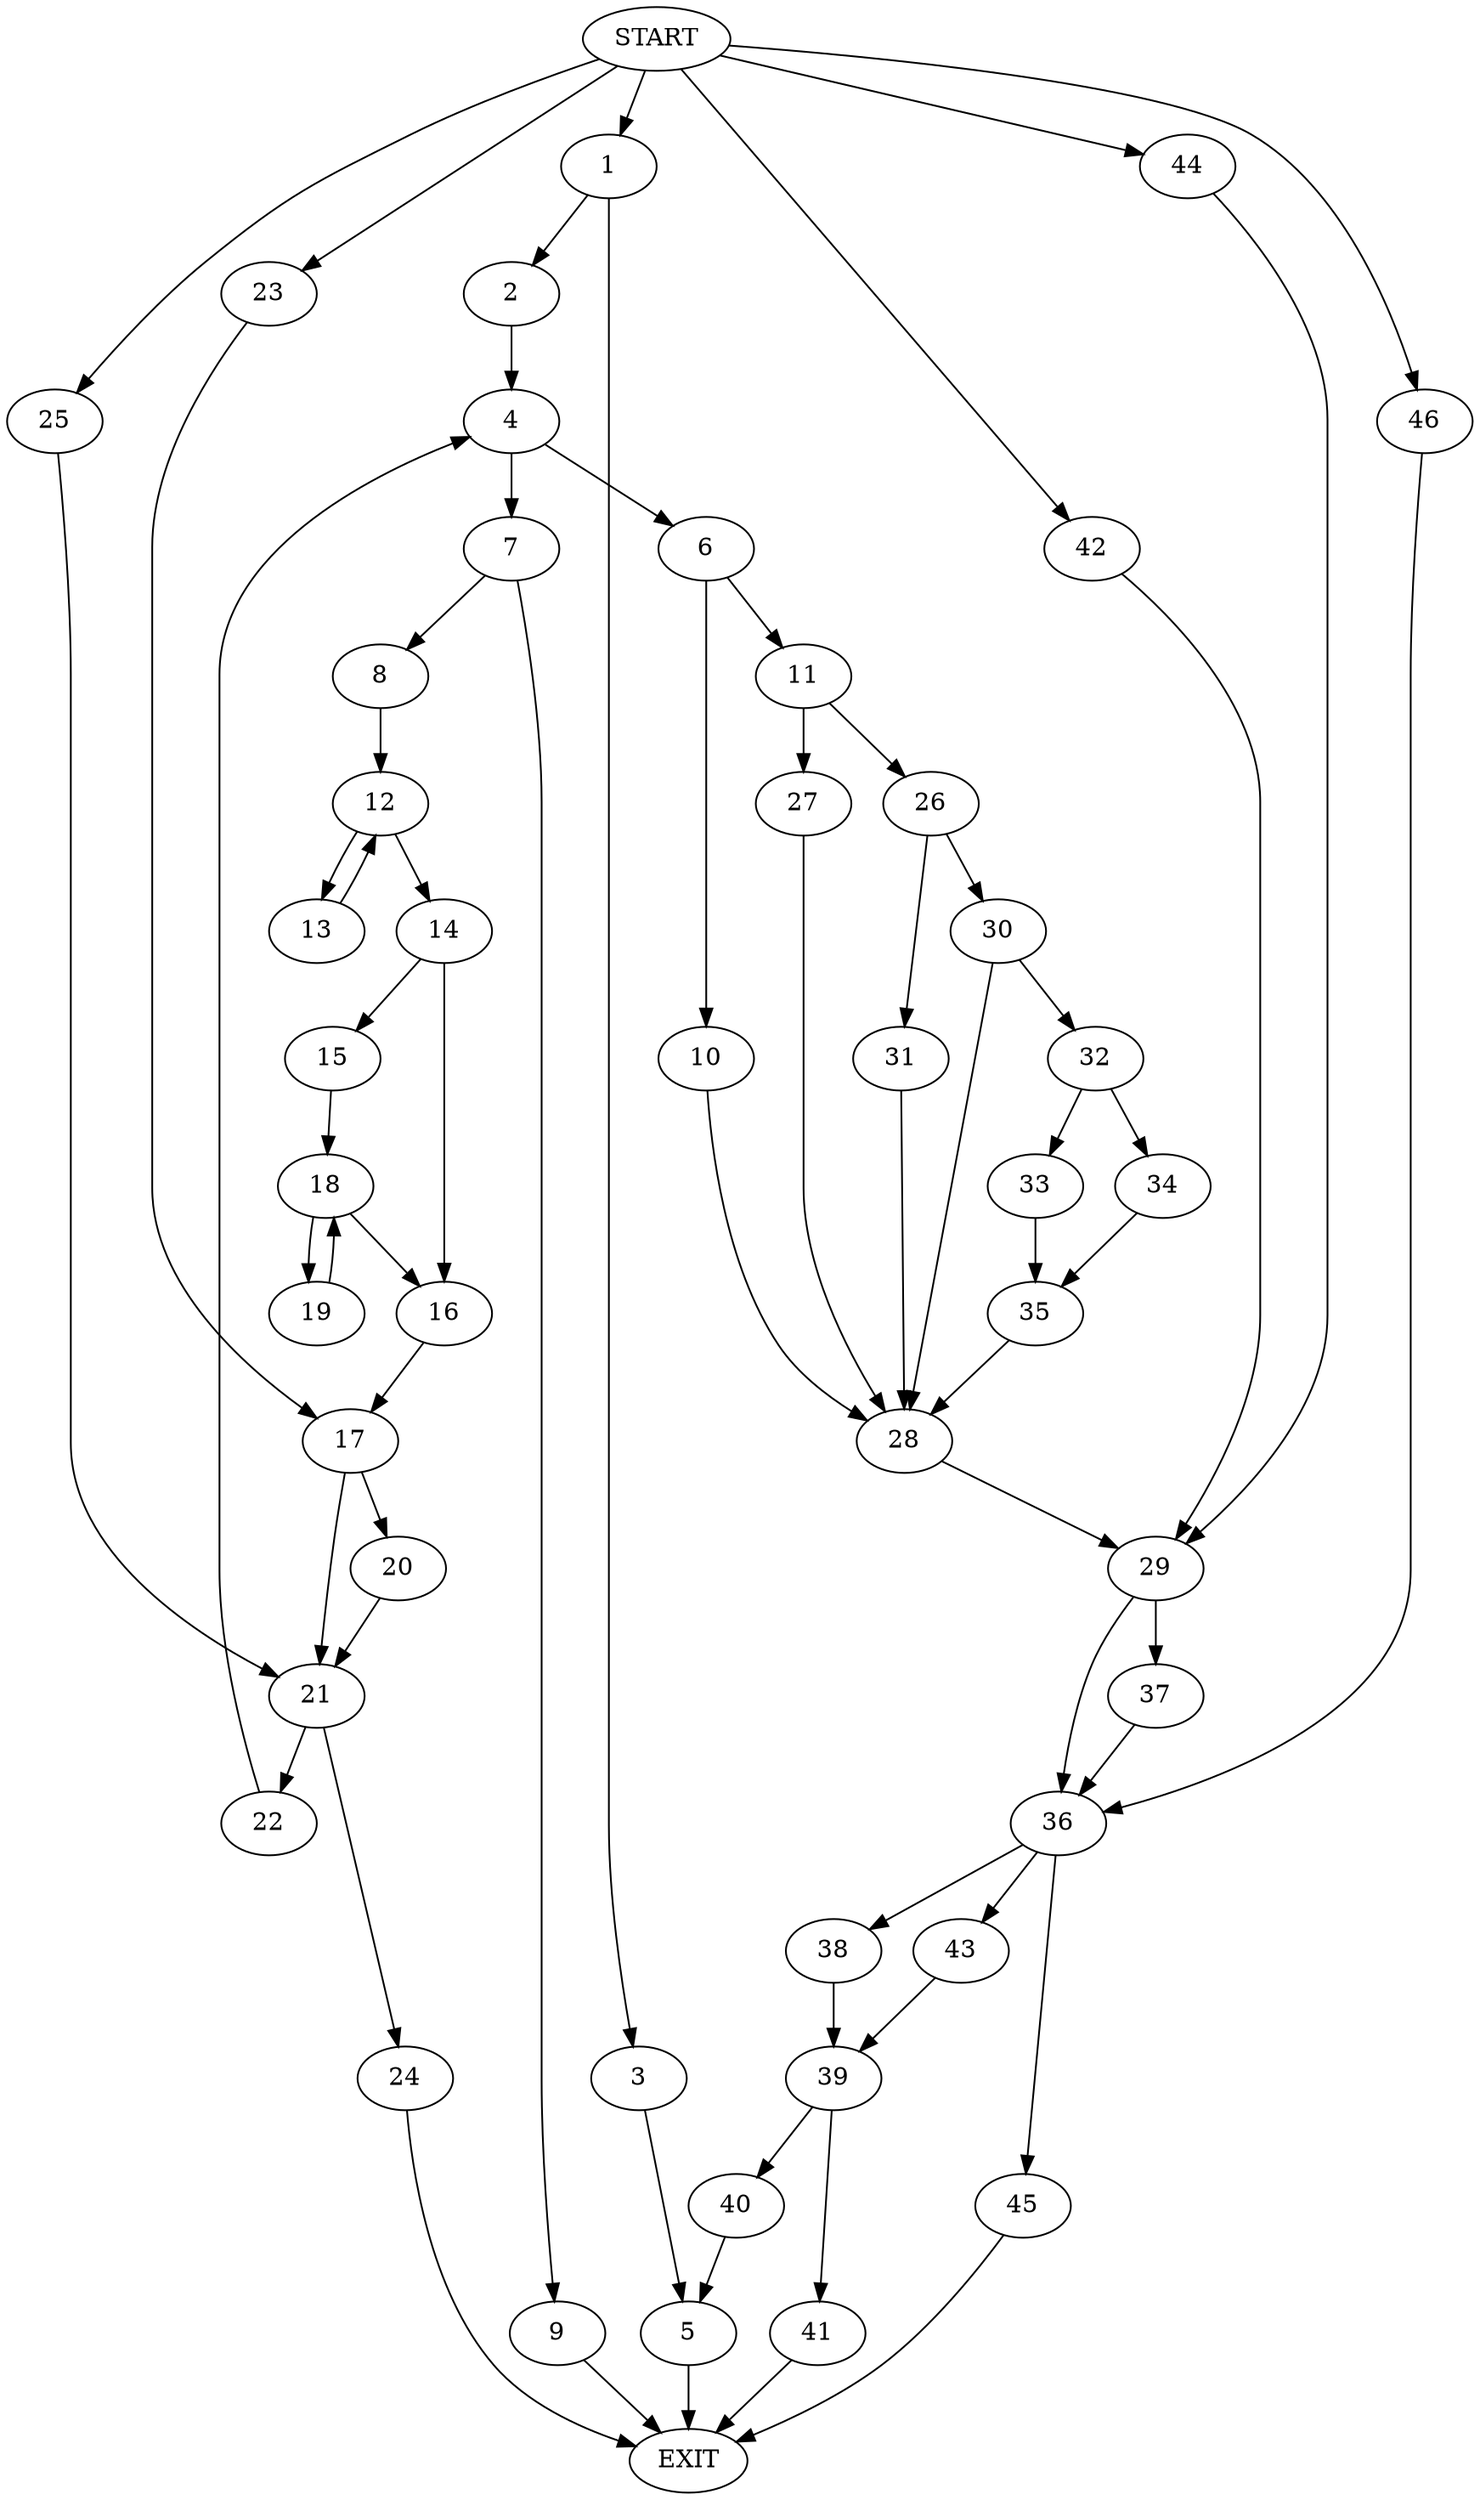 digraph {
0 [label="START"]
47 [label="EXIT"]
0 -> 1
1 -> 2
1 -> 3
2 -> 4
3 -> 5
4 -> 6
4 -> 7
7 -> 8
7 -> 9
6 -> 10
6 -> 11
9 -> 47
8 -> 12
12 -> 13
12 -> 14
14 -> 15
14 -> 16
13 -> 12
16 -> 17
15 -> 18
18 -> 19
18 -> 16
19 -> 18
17 -> 20
17 -> 21
22 -> 4
0 -> 23
23 -> 17
24 -> 47
21 -> 22
21 -> 24
20 -> 21
0 -> 25
25 -> 21
11 -> 26
11 -> 27
10 -> 28
28 -> 29
27 -> 28
26 -> 30
26 -> 31
31 -> 28
30 -> 28
30 -> 32
32 -> 33
32 -> 34
34 -> 35
33 -> 35
35 -> 28
29 -> 36
29 -> 37
38 -> 39
39 -> 40
39 -> 41
0 -> 42
42 -> 29
43 -> 39
0 -> 44
44 -> 29
45 -> 47
37 -> 36
36 -> 38
36 -> 45
36 -> 43
0 -> 46
46 -> 36
41 -> 47
40 -> 5
5 -> 47
}
